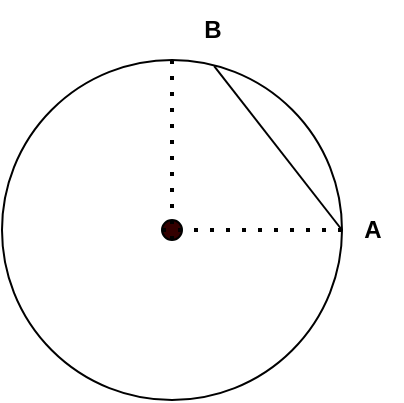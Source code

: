<mxfile version="24.8.3">
  <diagram name="第 1 页" id="f4fwvs8mFaSsqdy-IXcR">
    <mxGraphModel dx="1034" dy="458" grid="1" gridSize="10" guides="1" tooltips="1" connect="1" arrows="1" fold="1" page="1" pageScale="1" pageWidth="827" pageHeight="1169" math="0" shadow="0">
      <root>
        <mxCell id="0" />
        <mxCell id="1" parent="0" />
        <mxCell id="IMUgz9ojOh3YlYmRrp5--5" value="" style="ellipse;whiteSpace=wrap;html=1;aspect=fixed;" vertex="1" parent="1">
          <mxGeometry x="310" y="560" width="170" height="170" as="geometry" />
        </mxCell>
        <mxCell id="IMUgz9ojOh3YlYmRrp5--6" value="" style="ellipse;fillColor=#330000;" vertex="1" parent="1">
          <mxGeometry x="390" y="640" width="10" height="10" as="geometry" />
        </mxCell>
        <mxCell id="IMUgz9ojOh3YlYmRrp5--8" value="" style="endArrow=none;html=1;rounded=0;entryX=1;entryY=0.5;entryDx=0;entryDy=0;exitX=0.624;exitY=0.018;exitDx=0;exitDy=0;exitPerimeter=0;" edge="1" parent="1" source="IMUgz9ojOh3YlYmRrp5--5" target="IMUgz9ojOh3YlYmRrp5--5">
          <mxGeometry width="50" height="50" relative="1" as="geometry">
            <mxPoint x="412" y="560" as="sourcePoint" />
            <mxPoint x="440" y="620" as="targetPoint" />
          </mxGeometry>
        </mxCell>
        <mxCell id="IMUgz9ojOh3YlYmRrp5--9" value="" style="endArrow=none;dashed=1;html=1;dashPattern=1 3;strokeWidth=2;rounded=0;exitX=0;exitY=0.5;exitDx=0;exitDy=0;entryX=1;entryY=0.5;entryDx=0;entryDy=0;" edge="1" parent="1" source="IMUgz9ojOh3YlYmRrp5--6" target="IMUgz9ojOh3YlYmRrp5--5">
          <mxGeometry width="50" height="50" relative="1" as="geometry">
            <mxPoint x="390" y="670" as="sourcePoint" />
            <mxPoint x="440" y="620" as="targetPoint" />
          </mxGeometry>
        </mxCell>
        <mxCell id="IMUgz9ojOh3YlYmRrp5--10" value="" style="endArrow=none;dashed=1;html=1;dashPattern=1 3;strokeWidth=2;rounded=0;" edge="1" parent="1" source="IMUgz9ojOh3YlYmRrp5--5">
          <mxGeometry width="50" height="50" relative="1" as="geometry">
            <mxPoint x="390" y="670" as="sourcePoint" />
            <mxPoint x="395" y="645" as="targetPoint" />
          </mxGeometry>
        </mxCell>
        <mxCell id="IMUgz9ojOh3YlYmRrp5--11" value="" style="endArrow=none;dashed=1;html=1;dashPattern=1 3;strokeWidth=2;rounded=0;entryX=0.5;entryY=0;entryDx=0;entryDy=0;exitX=0.5;exitY=1;exitDx=0;exitDy=0;" edge="1" parent="1" source="IMUgz9ojOh3YlYmRrp5--6" target="IMUgz9ojOh3YlYmRrp5--5">
          <mxGeometry width="50" height="50" relative="1" as="geometry">
            <mxPoint x="390" y="670" as="sourcePoint" />
            <mxPoint x="440" y="620" as="targetPoint" />
          </mxGeometry>
        </mxCell>
        <mxCell id="IMUgz9ojOh3YlYmRrp5--12" value="&lt;b&gt;A&lt;/b&gt;" style="text;html=1;align=center;verticalAlign=middle;resizable=0;points=[];autosize=1;strokeColor=none;fillColor=none;" vertex="1" parent="1">
          <mxGeometry x="480" y="630" width="30" height="30" as="geometry" />
        </mxCell>
        <mxCell id="IMUgz9ojOh3YlYmRrp5--13" value="&lt;b&gt;B&lt;/b&gt;" style="text;html=1;align=center;verticalAlign=middle;resizable=0;points=[];autosize=1;strokeColor=none;fillColor=none;" vertex="1" parent="1">
          <mxGeometry x="400" y="530" width="30" height="30" as="geometry" />
        </mxCell>
      </root>
    </mxGraphModel>
  </diagram>
</mxfile>
